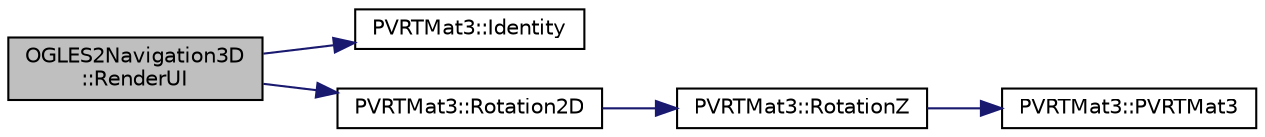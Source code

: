 digraph "OGLES2Navigation3D::RenderUI"
{
  edge [fontname="Helvetica",fontsize="10",labelfontname="Helvetica",labelfontsize="10"];
  node [fontname="Helvetica",fontsize="10",shape=record];
  rankdir="LR";
  Node1 [label="OGLES2Navigation3D\l::RenderUI",height=0.2,width=0.4,color="black", fillcolor="grey75", style="filled", fontcolor="black"];
  Node1 -> Node2 [color="midnightblue",fontsize="10",style="solid"];
  Node2 [label="PVRTMat3::Identity",height=0.2,width=0.4,color="black", fillcolor="white", style="filled",URL="$struct_p_v_r_t_mat3.html#abbfb49eb5ab333f1683cb0fb07dd4bbf",tooltip="Generates an identity matrix. "];
  Node1 -> Node3 [color="midnightblue",fontsize="10",style="solid"];
  Node3 [label="PVRTMat3::Rotation2D",height=0.2,width=0.4,color="black", fillcolor="white", style="filled",URL="$struct_p_v_r_t_mat3.html#a189e048754f97d86a3bb1eeb7999a074",tooltip="Calculates a matrix corresponding to a rotation of angle degrees about the Z axis. "];
  Node3 -> Node4 [color="midnightblue",fontsize="10",style="solid"];
  Node4 [label="PVRTMat3::RotationZ",height=0.2,width=0.4,color="black", fillcolor="white", style="filled",URL="$struct_p_v_r_t_mat3.html#a9ea9ba33858e416d4ede0b184fab8bd7",tooltip="Calculates a matrix corresponding to a rotation of angle degrees about the Z axis. "];
  Node4 -> Node5 [color="midnightblue",fontsize="10",style="solid"];
  Node5 [label="PVRTMat3::PVRTMat3",height=0.2,width=0.4,color="black", fillcolor="white", style="filled",URL="$struct_p_v_r_t_mat3.html#a381d3dc7ce8f40208aebb1e7910cdaa4",tooltip="Blank constructor. "];
}
